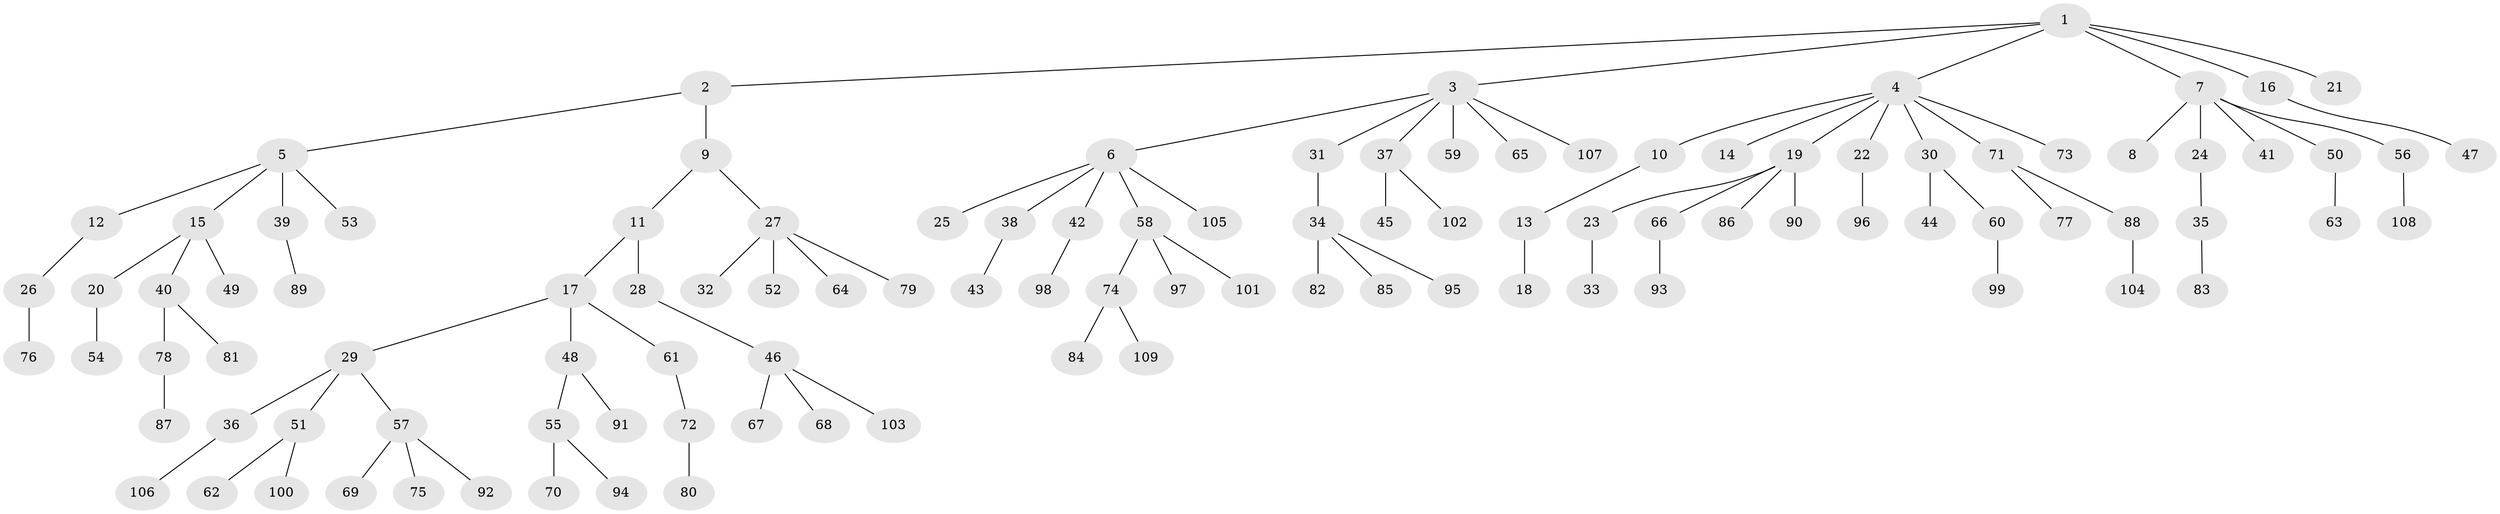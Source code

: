 // coarse degree distribution, {1: 0.9375, 2: 0.03125, 30: 0.03125}
// Generated by graph-tools (version 1.1) at 2025/56/03/04/25 21:56:04]
// undirected, 109 vertices, 108 edges
graph export_dot {
graph [start="1"]
  node [color=gray90,style=filled];
  1;
  2;
  3;
  4;
  5;
  6;
  7;
  8;
  9;
  10;
  11;
  12;
  13;
  14;
  15;
  16;
  17;
  18;
  19;
  20;
  21;
  22;
  23;
  24;
  25;
  26;
  27;
  28;
  29;
  30;
  31;
  32;
  33;
  34;
  35;
  36;
  37;
  38;
  39;
  40;
  41;
  42;
  43;
  44;
  45;
  46;
  47;
  48;
  49;
  50;
  51;
  52;
  53;
  54;
  55;
  56;
  57;
  58;
  59;
  60;
  61;
  62;
  63;
  64;
  65;
  66;
  67;
  68;
  69;
  70;
  71;
  72;
  73;
  74;
  75;
  76;
  77;
  78;
  79;
  80;
  81;
  82;
  83;
  84;
  85;
  86;
  87;
  88;
  89;
  90;
  91;
  92;
  93;
  94;
  95;
  96;
  97;
  98;
  99;
  100;
  101;
  102;
  103;
  104;
  105;
  106;
  107;
  108;
  109;
  1 -- 2;
  1 -- 3;
  1 -- 4;
  1 -- 7;
  1 -- 16;
  1 -- 21;
  2 -- 5;
  2 -- 9;
  3 -- 6;
  3 -- 31;
  3 -- 37;
  3 -- 59;
  3 -- 65;
  3 -- 107;
  4 -- 10;
  4 -- 14;
  4 -- 19;
  4 -- 22;
  4 -- 30;
  4 -- 71;
  4 -- 73;
  5 -- 12;
  5 -- 15;
  5 -- 39;
  5 -- 53;
  6 -- 25;
  6 -- 38;
  6 -- 42;
  6 -- 58;
  6 -- 105;
  7 -- 8;
  7 -- 24;
  7 -- 41;
  7 -- 50;
  7 -- 56;
  9 -- 11;
  9 -- 27;
  10 -- 13;
  11 -- 17;
  11 -- 28;
  12 -- 26;
  13 -- 18;
  15 -- 20;
  15 -- 40;
  15 -- 49;
  16 -- 47;
  17 -- 29;
  17 -- 48;
  17 -- 61;
  19 -- 23;
  19 -- 66;
  19 -- 86;
  19 -- 90;
  20 -- 54;
  22 -- 96;
  23 -- 33;
  24 -- 35;
  26 -- 76;
  27 -- 32;
  27 -- 52;
  27 -- 64;
  27 -- 79;
  28 -- 46;
  29 -- 36;
  29 -- 51;
  29 -- 57;
  30 -- 44;
  30 -- 60;
  31 -- 34;
  34 -- 82;
  34 -- 85;
  34 -- 95;
  35 -- 83;
  36 -- 106;
  37 -- 45;
  37 -- 102;
  38 -- 43;
  39 -- 89;
  40 -- 78;
  40 -- 81;
  42 -- 98;
  46 -- 67;
  46 -- 68;
  46 -- 103;
  48 -- 55;
  48 -- 91;
  50 -- 63;
  51 -- 62;
  51 -- 100;
  55 -- 70;
  55 -- 94;
  56 -- 108;
  57 -- 69;
  57 -- 75;
  57 -- 92;
  58 -- 74;
  58 -- 97;
  58 -- 101;
  60 -- 99;
  61 -- 72;
  66 -- 93;
  71 -- 77;
  71 -- 88;
  72 -- 80;
  74 -- 84;
  74 -- 109;
  78 -- 87;
  88 -- 104;
}
